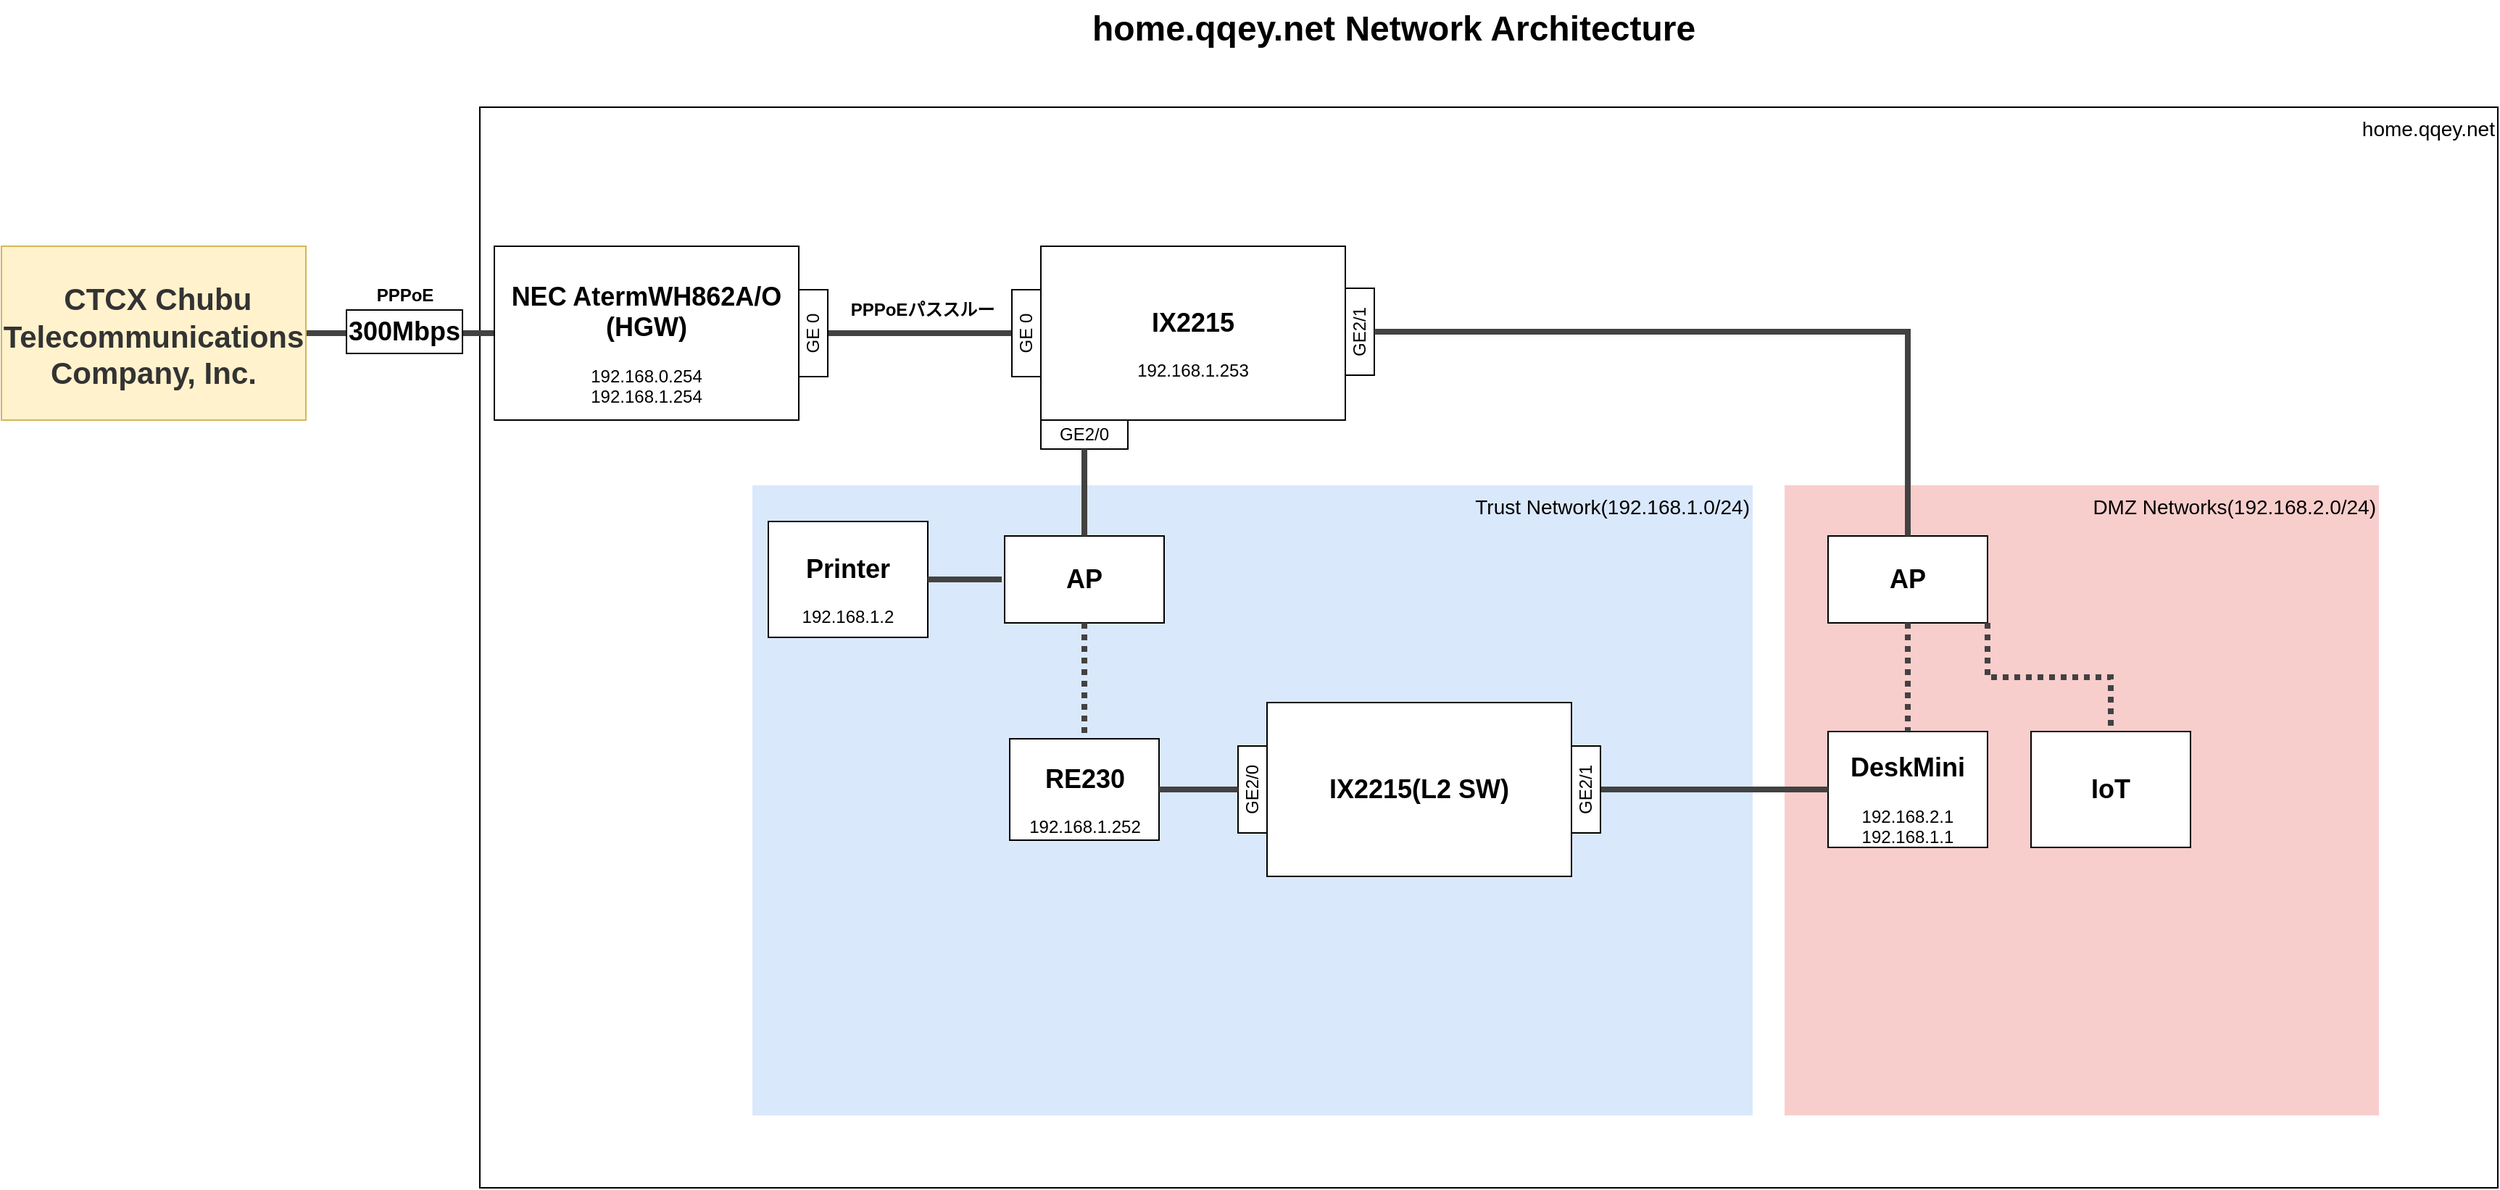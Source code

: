 <mxfile version="21.1.0" type="github">
  <diagram name="Page-1" id="e3a06f82-3646-2815-327d-82caf3d4e204">
    <mxGraphModel dx="3141.5" dy="1301" grid="1" gridSize="10" guides="1" tooltips="1" connect="1" arrows="1" fold="1" page="1" pageScale="1.5" pageWidth="1169" pageHeight="826" background="none" math="0" shadow="0">
      <root>
        <mxCell id="0" style=";html=1;" />
        <mxCell id="1" style=";html=1;" parent="0" />
        <mxCell id="6a7d8f32e03d9370-59" value="home.qqey.net" style="whiteSpace=wrap;html=1;fontSize=14;verticalAlign=top;align=right;" parent="1" vertex="1">
          <mxGeometry x="300" y="104" width="1392" height="746" as="geometry" />
        </mxCell>
        <mxCell id="W58TvUlYRmvB2Ql1K81t-14" style="edgeStyle=orthogonalEdgeStyle;rounded=0;orthogonalLoop=1;jettySize=auto;html=1;exitX=1;exitY=0.5;exitDx=0;exitDy=0;entryX=0;entryY=0.5;entryDx=0;entryDy=0;endArrow=none;endFill=0;strokeWidth=4;strokeColor=#424242;" edge="1" parent="1" source="6a7d8f32e03d9370-57" target="W58TvUlYRmvB2Ql1K81t-12">
          <mxGeometry relative="1" as="geometry" />
        </mxCell>
        <mxCell id="6a7d8f32e03d9370-57" value="&lt;h2 style=&quot;&quot;&gt;&lt;span style=&quot;background-color: initial;&quot;&gt;&lt;font color=&quot;#333333&quot;&gt;&amp;nbsp;CTCX Chubu Telecommunications Company, Inc.&lt;/font&gt;&lt;/span&gt;&lt;/h2&gt;" style="whiteSpace=wrap;html=1;fillColor=#fff2cc;fontSize=14;strokeColor=#d6b656;verticalAlign=top;align=center;" parent="1" vertex="1">
          <mxGeometry x="-30" y="200" width="210" height="120" as="geometry" />
        </mxCell>
        <mxCell id="6a7d8f32e03d9370-62" value="home.qqey.net Network Architecture" style="text;strokeColor=none;fillColor=none;html=1;fontSize=24;fontStyle=1;verticalAlign=middle;align=center;" parent="1" vertex="1">
          <mxGeometry x="499" y="30" width="861" height="40" as="geometry" />
        </mxCell>
        <mxCell id="6a7d8f32e03d9370-61" value="&lt;div style=&quot;&quot;&gt;&lt;span style=&quot;background-color: initial;&quot;&gt;DMZ Networks(192.168.2.0/24)&lt;/span&gt;&lt;/div&gt;" style="whiteSpace=wrap;html=1;fillColor=#f8cecc;fontSize=14;strokeColor=none;verticalAlign=top;align=right;" parent="1" vertex="1">
          <mxGeometry x="1200" y="365" width="410" height="435" as="geometry" />
        </mxCell>
        <mxCell id="6a7d8f32e03d9370-58" value="Trust Network(192.168.1.0/24)" style="whiteSpace=wrap;html=1;fillColor=#dae8fc;fontSize=14;strokeColor=none;verticalAlign=top;align=right;" parent="1" vertex="1">
          <mxGeometry x="488" y="365" width="690" height="435" as="geometry" />
        </mxCell>
        <mxCell id="W58TvUlYRmvB2Ql1K81t-12" value="&lt;h2 style=&quot;border-color: var(--border-color);&quot;&gt;NEC AtermWH862A/O&lt;br&gt;(HGW)&lt;/h2&gt;&lt;div&gt;192.168.0.254&lt;/div&gt;&lt;div&gt;192.168.1.254&lt;/div&gt;" style="rounded=0;whiteSpace=wrap;html=1;gradientColor=none;" vertex="1" parent="1">
          <mxGeometry x="310" y="200" width="210" height="120" as="geometry" />
        </mxCell>
        <mxCell id="W58TvUlYRmvB2Ql1K81t-15" value="&lt;h2 style=&quot;border-color: var(--border-color);&quot;&gt;IX2215&lt;/h2&gt;&lt;div&gt;192.168.1.253&lt;/div&gt;" style="rounded=0;whiteSpace=wrap;html=1;gradientColor=none;" vertex="1" parent="1">
          <mxGeometry x="687" y="200" width="210" height="120" as="geometry" />
        </mxCell>
        <mxCell id="W58TvUlYRmvB2Ql1K81t-16" style="edgeStyle=orthogonalEdgeStyle;rounded=0;orthogonalLoop=1;jettySize=auto;html=1;entryX=0;entryY=0.5;entryDx=0;entryDy=0;endArrow=none;endFill=0;strokeWidth=4;strokeColor=#424242;" edge="1" parent="1" source="W58TvUlYRmvB2Ql1K81t-19" target="W58TvUlYRmvB2Ql1K81t-15">
          <mxGeometry relative="1" as="geometry">
            <mxPoint x="530" y="260" as="sourcePoint" />
            <mxPoint x="320" y="270" as="targetPoint" />
          </mxGeometry>
        </mxCell>
        <mxCell id="W58TvUlYRmvB2Ql1K81t-18" value="&lt;h2 style=&quot;border-color: var(--border-color);&quot;&gt;300Mbps&lt;/h2&gt;" style="rounded=0;whiteSpace=wrap;html=1;gradientColor=none;" vertex="1" parent="1">
          <mxGeometry x="208" y="244" width="80" height="30" as="geometry" />
        </mxCell>
        <mxCell id="W58TvUlYRmvB2Ql1K81t-20" value="" style="edgeStyle=orthogonalEdgeStyle;rounded=0;orthogonalLoop=1;jettySize=auto;html=1;entryX=0;entryY=0.5;entryDx=0;entryDy=0;endArrow=none;endFill=0;strokeWidth=4;strokeColor=#424242;exitX=1;exitY=0.5;exitDx=0;exitDy=0;" edge="1" parent="1" source="W58TvUlYRmvB2Ql1K81t-19" target="W58TvUlYRmvB2Ql1K81t-19">
          <mxGeometry relative="1" as="geometry">
            <mxPoint x="520" y="260" as="sourcePoint" />
            <mxPoint x="620" y="260" as="targetPoint" />
          </mxGeometry>
        </mxCell>
        <mxCell id="W58TvUlYRmvB2Ql1K81t-19" value="GE 0" style="rounded=0;whiteSpace=wrap;html=1;horizontal=0;" vertex="1" parent="1">
          <mxGeometry x="520" y="230" width="20" height="60" as="geometry" />
        </mxCell>
        <mxCell id="W58TvUlYRmvB2Ql1K81t-21" value="GE&amp;nbsp;0" style="rounded=0;whiteSpace=wrap;html=1;horizontal=0;" vertex="1" parent="1">
          <mxGeometry x="667" y="230" width="20" height="60" as="geometry" />
        </mxCell>
        <mxCell id="W58TvUlYRmvB2Ql1K81t-23" value="GE2/0" style="rounded=0;whiteSpace=wrap;html=1;horizontal=0;rotation=90;" vertex="1" parent="1">
          <mxGeometry x="707" y="300" width="20" height="60" as="geometry" />
        </mxCell>
        <mxCell id="W58TvUlYRmvB2Ql1K81t-25" value="&lt;span style=&quot;font-size: 12px;&quot;&gt;PPPoE&lt;/span&gt;" style="text;strokeColor=none;fillColor=none;html=1;fontSize=24;fontStyle=1;verticalAlign=middle;align=center;" vertex="1" parent="1">
          <mxGeometry x="203" y="210" width="90" height="40" as="geometry" />
        </mxCell>
        <mxCell id="W58TvUlYRmvB2Ql1K81t-26" value="&lt;span style=&quot;font-size: 12px;&quot;&gt;PPPoEパススルー&lt;/span&gt;" style="text;strokeColor=none;fillColor=none;html=1;fontSize=24;fontStyle=1;verticalAlign=middle;align=center;" vertex="1" parent="1">
          <mxGeometry x="560" y="220" width="90" height="40" as="geometry" />
        </mxCell>
        <mxCell id="W58TvUlYRmvB2Ql1K81t-27" value="&lt;h2 style=&quot;border-color: var(--border-color);&quot;&gt;AP&lt;/h2&gt;" style="rounded=0;whiteSpace=wrap;html=1;gradientColor=none;" vertex="1" parent="1">
          <mxGeometry x="662" y="400" width="110" height="60" as="geometry" />
        </mxCell>
        <mxCell id="W58TvUlYRmvB2Ql1K81t-28" style="edgeStyle=orthogonalEdgeStyle;rounded=0;orthogonalLoop=1;jettySize=auto;html=1;endArrow=none;endFill=0;strokeWidth=4;strokeColor=#424242;exitX=1;exitY=0.5;exitDx=0;exitDy=0;" edge="1" parent="1" source="W58TvUlYRmvB2Ql1K81t-23" target="W58TvUlYRmvB2Ql1K81t-27">
          <mxGeometry relative="1" as="geometry">
            <mxPoint x="480" y="390" as="sourcePoint" />
            <mxPoint x="627" y="390" as="targetPoint" />
          </mxGeometry>
        </mxCell>
        <mxCell id="W58TvUlYRmvB2Ql1K81t-31" value="&lt;h2 style=&quot;border-color: var(--border-color);&quot;&gt;RE230&lt;/h2&gt;&lt;div&gt;192.168.1.252&lt;/div&gt;" style="rounded=0;whiteSpace=wrap;html=1;gradientColor=none;" vertex="1" parent="1">
          <mxGeometry x="665.5" y="540" width="103" height="70" as="geometry" />
        </mxCell>
        <mxCell id="W58TvUlYRmvB2Ql1K81t-32" style="edgeStyle=orthogonalEdgeStyle;rounded=0;orthogonalLoop=1;jettySize=auto;html=1;endArrow=none;endFill=0;strokeWidth=4;strokeColor=#424242;exitX=0.5;exitY=1;exitDx=0;exitDy=0;entryX=0.5;entryY=0;entryDx=0;entryDy=0;dashed=1;dashPattern=1 1;" edge="1" parent="1" source="W58TvUlYRmvB2Ql1K81t-27" target="W58TvUlYRmvB2Ql1K81t-31">
          <mxGeometry relative="1" as="geometry">
            <mxPoint x="727" y="350" as="sourcePoint" />
            <mxPoint x="727" y="410" as="targetPoint" />
          </mxGeometry>
        </mxCell>
        <mxCell id="W58TvUlYRmvB2Ql1K81t-33" value="&lt;h2 style=&quot;border-color: var(--border-color);&quot;&gt;IX2215(L2 SW)&lt;/h2&gt;" style="rounded=0;whiteSpace=wrap;html=1;gradientColor=none;" vertex="1" parent="1">
          <mxGeometry x="843" y="515" width="210" height="120" as="geometry" />
        </mxCell>
        <mxCell id="W58TvUlYRmvB2Ql1K81t-35" value="GE2/0" style="rounded=0;whiteSpace=wrap;html=1;horizontal=0;" vertex="1" parent="1">
          <mxGeometry x="823" y="545" width="20" height="60" as="geometry" />
        </mxCell>
        <mxCell id="W58TvUlYRmvB2Ql1K81t-36" style="edgeStyle=orthogonalEdgeStyle;rounded=0;orthogonalLoop=1;jettySize=auto;html=1;endArrow=none;endFill=0;strokeWidth=4;strokeColor=#424242;exitX=1;exitY=0.5;exitDx=0;exitDy=0;entryX=0;entryY=0.5;entryDx=0;entryDy=0;" edge="1" parent="1" source="W58TvUlYRmvB2Ql1K81t-31" target="W58TvUlYRmvB2Ql1K81t-35">
          <mxGeometry relative="1" as="geometry">
            <mxPoint x="727" y="350" as="sourcePoint" />
            <mxPoint x="727" y="410" as="targetPoint" />
          </mxGeometry>
        </mxCell>
        <mxCell id="W58TvUlYRmvB2Ql1K81t-37" value="GE2/1" style="rounded=0;whiteSpace=wrap;html=1;horizontal=0;" vertex="1" parent="1">
          <mxGeometry x="897" y="229" width="20" height="60" as="geometry" />
        </mxCell>
        <mxCell id="W58TvUlYRmvB2Ql1K81t-38" value="&lt;h2 style=&quot;border-color: var(--border-color);&quot;&gt;AP&lt;/h2&gt;" style="rounded=0;whiteSpace=wrap;html=1;gradientColor=none;" vertex="1" parent="1">
          <mxGeometry x="1230" y="400" width="110" height="60" as="geometry" />
        </mxCell>
        <mxCell id="W58TvUlYRmvB2Ql1K81t-39" style="edgeStyle=orthogonalEdgeStyle;rounded=0;orthogonalLoop=1;jettySize=auto;html=1;endArrow=none;endFill=0;strokeWidth=4;strokeColor=#424242;exitX=1;exitY=0.5;exitDx=0;exitDy=0;" edge="1" parent="1" target="W58TvUlYRmvB2Ql1K81t-38" source="W58TvUlYRmvB2Ql1K81t-37">
          <mxGeometry relative="1" as="geometry">
            <mxPoint x="1231.5" y="340" as="sourcePoint" />
            <mxPoint x="1141.5" y="390" as="targetPoint" />
          </mxGeometry>
        </mxCell>
        <mxCell id="W58TvUlYRmvB2Ql1K81t-41" value="&lt;h2 style=&quot;border-color: var(--border-color);&quot;&gt;DeskMini&lt;/h2&gt;&lt;div&gt;192.168.2.1&lt;/div&gt;&lt;div&gt;192.168.1.1&lt;/div&gt;" style="rounded=0;whiteSpace=wrap;html=1;gradientColor=none;" vertex="1" parent="1">
          <mxGeometry x="1230" y="535" width="110" height="80" as="geometry" />
        </mxCell>
        <mxCell id="W58TvUlYRmvB2Ql1K81t-43" style="edgeStyle=orthogonalEdgeStyle;rounded=0;orthogonalLoop=1;jettySize=auto;html=1;endArrow=none;endFill=0;strokeWidth=4;strokeColor=#424242;exitX=0.5;exitY=1;exitDx=0;exitDy=0;entryX=0.5;entryY=0;entryDx=0;entryDy=0;dashed=1;dashPattern=1 1;" edge="1" parent="1" source="W58TvUlYRmvB2Ql1K81t-38" target="W58TvUlYRmvB2Ql1K81t-41">
          <mxGeometry relative="1" as="geometry">
            <mxPoint x="794" y="471" as="sourcePoint" />
            <mxPoint x="794" y="551" as="targetPoint" />
          </mxGeometry>
        </mxCell>
        <mxCell id="W58TvUlYRmvB2Ql1K81t-44" value="&lt;h2 style=&quot;border-color: var(--border-color);&quot;&gt;Printer&lt;/h2&gt;&lt;div&gt;192.168.1.2&lt;/div&gt;" style="rounded=0;whiteSpace=wrap;html=1;gradientColor=none;" vertex="1" parent="1">
          <mxGeometry x="499" y="390" width="110" height="80" as="geometry" />
        </mxCell>
        <mxCell id="W58TvUlYRmvB2Ql1K81t-45" style="edgeStyle=orthogonalEdgeStyle;rounded=0;orthogonalLoop=1;jettySize=auto;html=1;endArrow=none;endFill=0;strokeWidth=4;strokeColor=#424242;" edge="1" parent="1" source="W58TvUlYRmvB2Ql1K81t-44">
          <mxGeometry relative="1" as="geometry">
            <mxPoint x="727" y="350" as="sourcePoint" />
            <mxPoint x="660" y="430" as="targetPoint" />
          </mxGeometry>
        </mxCell>
        <mxCell id="W58TvUlYRmvB2Ql1K81t-48" value="&lt;h2 style=&quot;border-color: var(--border-color);&quot;&gt;IoT&lt;/h2&gt;" style="rounded=0;whiteSpace=wrap;html=1;gradientColor=none;" vertex="1" parent="1">
          <mxGeometry x="1370" y="535" width="110" height="80" as="geometry" />
        </mxCell>
        <mxCell id="W58TvUlYRmvB2Ql1K81t-50" style="edgeStyle=orthogonalEdgeStyle;rounded=0;orthogonalLoop=1;jettySize=auto;html=1;endArrow=none;endFill=0;strokeWidth=4;strokeColor=#424242;exitX=1;exitY=1;exitDx=0;exitDy=0;entryX=0.5;entryY=0;entryDx=0;entryDy=0;dashed=1;dashPattern=1 1;" edge="1" parent="1" source="W58TvUlYRmvB2Ql1K81t-38" target="W58TvUlYRmvB2Ql1K81t-48">
          <mxGeometry relative="1" as="geometry">
            <mxPoint x="1295" y="470" as="sourcePoint" />
            <mxPoint x="1295" y="525" as="targetPoint" />
          </mxGeometry>
        </mxCell>
        <mxCell id="W58TvUlYRmvB2Ql1K81t-56" style="edgeStyle=orthogonalEdgeStyle;rounded=0;orthogonalLoop=1;jettySize=auto;html=1;endArrow=none;endFill=0;strokeWidth=4;strokeColor=#424242;entryX=1;entryY=0.5;entryDx=0;entryDy=0;exitX=0;exitY=0.5;exitDx=0;exitDy=0;" edge="1" parent="1" source="W58TvUlYRmvB2Ql1K81t-55" target="W58TvUlYRmvB2Ql1K81t-33">
          <mxGeometry relative="1" as="geometry">
            <mxPoint x="619" y="440" as="sourcePoint" />
            <mxPoint x="670" y="440" as="targetPoint" />
          </mxGeometry>
        </mxCell>
        <mxCell id="W58TvUlYRmvB2Ql1K81t-57" value="" style="edgeStyle=orthogonalEdgeStyle;rounded=0;orthogonalLoop=1;jettySize=auto;html=1;endArrow=none;endFill=0;strokeWidth=4;strokeColor=#424242;entryX=1;entryY=0.5;entryDx=0;entryDy=0;exitX=0;exitY=0.5;exitDx=0;exitDy=0;" edge="1" parent="1" source="W58TvUlYRmvB2Ql1K81t-41" target="W58TvUlYRmvB2Ql1K81t-55">
          <mxGeometry relative="1" as="geometry">
            <mxPoint x="1230" y="555" as="sourcePoint" />
            <mxPoint x="1053" y="575" as="targetPoint" />
          </mxGeometry>
        </mxCell>
        <mxCell id="W58TvUlYRmvB2Ql1K81t-55" value="GE2/1" style="rounded=0;whiteSpace=wrap;html=1;horizontal=0;rotation=0;" vertex="1" parent="1">
          <mxGeometry x="1053" y="545" width="20" height="60" as="geometry" />
        </mxCell>
      </root>
    </mxGraphModel>
  </diagram>
</mxfile>
